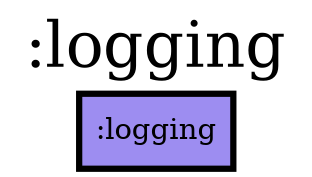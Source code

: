 digraph {
edge ["dir"="forward"]
graph ["dpi"="100","label"=":logging","labelloc"="t","fontsize"="30","ranksep"="1.5","rankdir"="TB"]
node ["style"="filled"]
":logging" ["fillcolor"="#9D8DF1","color"="black","penwidth"="3","shape"="box"]
{
edge ["dir"="none"]
graph ["rank"="same"]
":logging"
}
}
